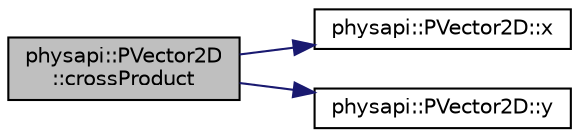 digraph "physapi::PVector2D::crossProduct"
{
 // LATEX_PDF_SIZE
  edge [fontname="Helvetica",fontsize="10",labelfontname="Helvetica",labelfontsize="10"];
  node [fontname="Helvetica",fontsize="10",shape=record];
  rankdir="LR";
  Node1 [label="physapi::PVector2D\l::crossProduct",height=0.2,width=0.4,color="black", fillcolor="grey75", style="filled", fontcolor="black",tooltip="Floating point value of the cross product of two 2D-vectors on the XY plane."];
  Node1 -> Node2 [color="midnightblue",fontsize="10",style="solid",fontname="Helvetica"];
  Node2 [label="physapi::PVector2D::x",height=0.2,width=0.4,color="black", fillcolor="white", style="filled",URL="$classphysapi_1_1_p_vector2_d.html#adef3e21a4bb82ad7b9351590075a8086",tooltip="Get the x coordinate."];
  Node1 -> Node3 [color="midnightblue",fontsize="10",style="solid",fontname="Helvetica"];
  Node3 [label="physapi::PVector2D::y",height=0.2,width=0.4,color="black", fillcolor="white", style="filled",URL="$classphysapi_1_1_p_vector2_d.html#a15bb9964eb7b9ea7936d3e075737558e",tooltip="Get the y coordinate."];
}
